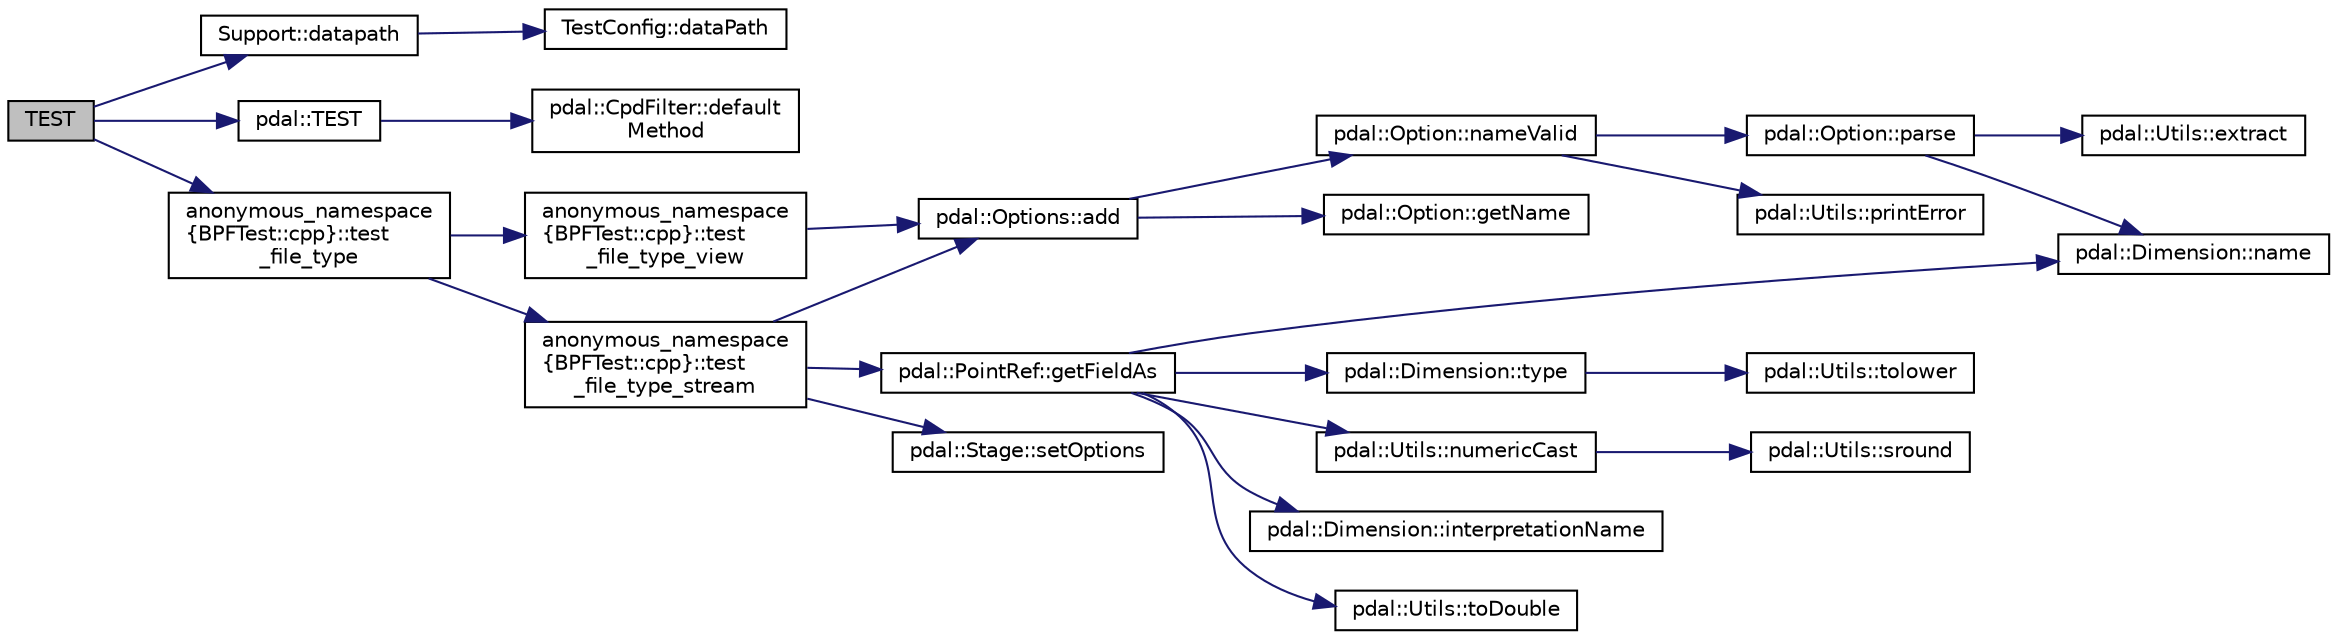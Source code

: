 digraph "TEST"
{
  edge [fontname="Helvetica",fontsize="10",labelfontname="Helvetica",labelfontsize="10"];
  node [fontname="Helvetica",fontsize="10",shape=record];
  rankdir="LR";
  Node1 [label="TEST",height=0.2,width=0.4,color="black", fillcolor="grey75", style="filled", fontcolor="black"];
  Node1 -> Node2 [color="midnightblue",fontsize="10",style="solid",fontname="Helvetica"];
  Node2 [label="Support::datapath",height=0.2,width=0.4,color="black", fillcolor="white", style="filled",URL="$classSupport.html#a9bbdf6f202f4f2e45e7a53007dd0a238"];
  Node2 -> Node3 [color="midnightblue",fontsize="10",style="solid",fontname="Helvetica"];
  Node3 [label="TestConfig::dataPath",height=0.2,width=0.4,color="black", fillcolor="white", style="filled",URL="$namespaceTestConfig.html#a0e622015f0610c2cfcbb3739b972d877"];
  Node1 -> Node4 [color="midnightblue",fontsize="10",style="solid",fontname="Helvetica"];
  Node4 [label="pdal::TEST",height=0.2,width=0.4,color="black", fillcolor="white", style="filled",URL="$namespacepdal.html#a92dc84689275600c36ba420631406540"];
  Node4 -> Node5 [color="midnightblue",fontsize="10",style="solid",fontname="Helvetica"];
  Node5 [label="pdal::CpdFilter::default\lMethod",height=0.2,width=0.4,color="black", fillcolor="white", style="filled",URL="$classpdal_1_1CpdFilter.html#a5763b0764c0c394ddb1108b883df9edb"];
  Node1 -> Node6 [color="midnightblue",fontsize="10",style="solid",fontname="Helvetica"];
  Node6 [label="anonymous_namespace\l\{BPFTest::cpp\}::test\l_file_type",height=0.2,width=0.4,color="black", fillcolor="white", style="filled",URL="$namespaceanonymous__namespace_02BPFTest_8cpp_03.html#aeaa0eed4469c4f37361a81341baa0445"];
  Node6 -> Node7 [color="midnightblue",fontsize="10",style="solid",fontname="Helvetica"];
  Node7 [label="anonymous_namespace\l\{BPFTest::cpp\}::test\l_file_type_view",height=0.2,width=0.4,color="black", fillcolor="white", style="filled",URL="$namespaceanonymous__namespace_02BPFTest_8cpp_03.html#a87b2d65391eb80ade159f9958db0d553"];
  Node7 -> Node8 [color="midnightblue",fontsize="10",style="solid",fontname="Helvetica"];
  Node8 [label="pdal::Options::add",height=0.2,width=0.4,color="black", fillcolor="white", style="filled",URL="$classpdal_1_1Options.html#a30826da39f9c4716412141eeeb719032"];
  Node8 -> Node9 [color="midnightblue",fontsize="10",style="solid",fontname="Helvetica"];
  Node9 [label="pdal::Option::nameValid",height=0.2,width=0.4,color="black", fillcolor="white", style="filled",URL="$classpdal_1_1Option.html#aef4422b88464a9cad83b3c11bf1f8cdd"];
  Node9 -> Node10 [color="midnightblue",fontsize="10",style="solid",fontname="Helvetica"];
  Node10 [label="pdal::Option::parse",height=0.2,width=0.4,color="black", fillcolor="white", style="filled",URL="$classpdal_1_1Option.html#a978a36cf9180d3636ea770988961952b"];
  Node10 -> Node11 [color="midnightblue",fontsize="10",style="solid",fontname="Helvetica"];
  Node11 [label="pdal::Utils::extract",height=0.2,width=0.4,color="black", fillcolor="white", style="filled",URL="$namespacepdal_1_1Utils.html#acae5a19cd66121b77e2599daec48413d"];
  Node10 -> Node12 [color="midnightblue",fontsize="10",style="solid",fontname="Helvetica"];
  Node12 [label="pdal::Dimension::name",height=0.2,width=0.4,color="black", fillcolor="white", style="filled",URL="$namespacepdal_1_1Dimension.html#af3176b0b7e6b4be000317846cf7c2718"];
  Node9 -> Node13 [color="midnightblue",fontsize="10",style="solid",fontname="Helvetica"];
  Node13 [label="pdal::Utils::printError",height=0.2,width=0.4,color="black", fillcolor="white", style="filled",URL="$namespacepdal_1_1Utils.html#ada321695f57c876ef51227bdf5b84f7a"];
  Node8 -> Node14 [color="midnightblue",fontsize="10",style="solid",fontname="Helvetica"];
  Node14 [label="pdal::Option::getName",height=0.2,width=0.4,color="black", fillcolor="white", style="filled",URL="$classpdal_1_1Option.html#ad2b7a736742fb343e421fa326ef45c23"];
  Node6 -> Node15 [color="midnightblue",fontsize="10",style="solid",fontname="Helvetica"];
  Node15 [label="anonymous_namespace\l\{BPFTest::cpp\}::test\l_file_type_stream",height=0.2,width=0.4,color="black", fillcolor="white", style="filled",URL="$namespaceanonymous__namespace_02BPFTest_8cpp_03.html#ab4a782db2b08b92f3d539b7f01b290eb"];
  Node15 -> Node16 [color="midnightblue",fontsize="10",style="solid",fontname="Helvetica"];
  Node16 [label="pdal::PointRef::getFieldAs",height=0.2,width=0.4,color="black", fillcolor="white", style="filled",URL="$classpdal_1_1PointRef.html#a4038a597d11918978943e286d58cd4c5"];
  Node16 -> Node17 [color="midnightblue",fontsize="10",style="solid",fontname="Helvetica"];
  Node17 [label="pdal::Dimension::type",height=0.2,width=0.4,color="black", fillcolor="white", style="filled",URL="$namespacepdal_1_1Dimension.html#a880d689fed54aa3ded6f88c9e058c5d2"];
  Node17 -> Node18 [color="midnightblue",fontsize="10",style="solid",fontname="Helvetica"];
  Node18 [label="pdal::Utils::tolower",height=0.2,width=0.4,color="black", fillcolor="white", style="filled",URL="$namespacepdal_1_1Utils.html#a5268937cf695835e55392f752dc02cb2"];
  Node16 -> Node19 [color="midnightblue",fontsize="10",style="solid",fontname="Helvetica"];
  Node19 [label="pdal::Utils::numericCast",height=0.2,width=0.4,color="black", fillcolor="white", style="filled",URL="$namespacepdal_1_1Utils.html#a33d614ac71aa03aaa5c10a242c4d14ac"];
  Node19 -> Node20 [color="midnightblue",fontsize="10",style="solid",fontname="Helvetica"];
  Node20 [label="pdal::Utils::sround",height=0.2,width=0.4,color="black", fillcolor="white", style="filled",URL="$namespacepdal_1_1Utils.html#a06833597f1fc4287966cfa0867128e59"];
  Node16 -> Node12 [color="midnightblue",fontsize="10",style="solid",fontname="Helvetica"];
  Node16 -> Node21 [color="midnightblue",fontsize="10",style="solid",fontname="Helvetica"];
  Node21 [label="pdal::Dimension::interpretationName",height=0.2,width=0.4,color="black", fillcolor="white", style="filled",URL="$namespacepdal_1_1Dimension.html#acc41232ae1e707d6c928ffb9a56592d3"];
  Node16 -> Node22 [color="midnightblue",fontsize="10",style="solid",fontname="Helvetica"];
  Node22 [label="pdal::Utils::toDouble",height=0.2,width=0.4,color="black", fillcolor="white", style="filled",URL="$namespacepdal_1_1Utils.html#a9b5b9ef216d7036c7cb36d219af17925"];
  Node15 -> Node8 [color="midnightblue",fontsize="10",style="solid",fontname="Helvetica"];
  Node15 -> Node23 [color="midnightblue",fontsize="10",style="solid",fontname="Helvetica"];
  Node23 [label="pdal::Stage::setOptions",height=0.2,width=0.4,color="black", fillcolor="white", style="filled",URL="$classpdal_1_1Stage.html#acb2434df20f371f1fec9577de3cf0046"];
}
